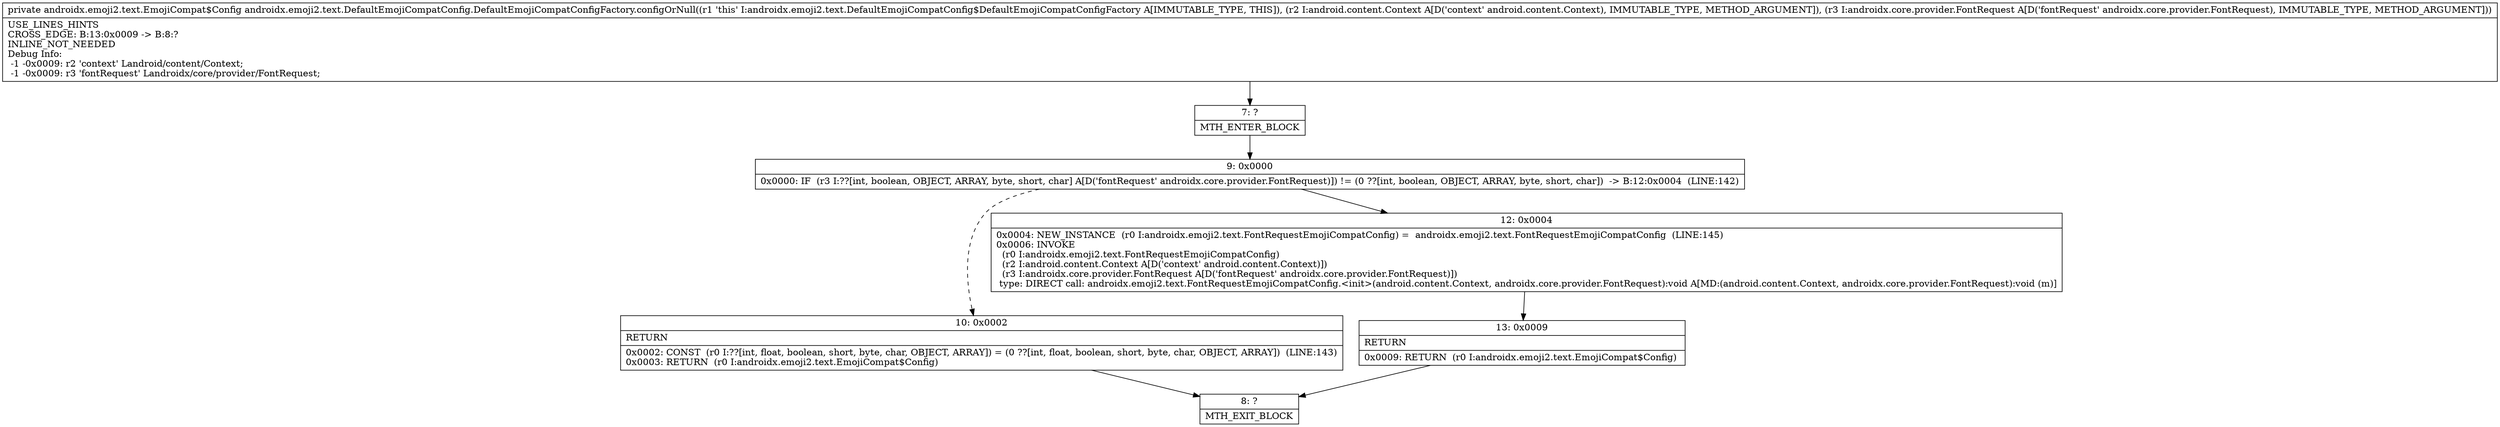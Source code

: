 digraph "CFG forandroidx.emoji2.text.DefaultEmojiCompatConfig.DefaultEmojiCompatConfigFactory.configOrNull(Landroid\/content\/Context;Landroidx\/core\/provider\/FontRequest;)Landroidx\/emoji2\/text\/EmojiCompat$Config;" {
Node_7 [shape=record,label="{7\:\ ?|MTH_ENTER_BLOCK\l}"];
Node_9 [shape=record,label="{9\:\ 0x0000|0x0000: IF  (r3 I:??[int, boolean, OBJECT, ARRAY, byte, short, char] A[D('fontRequest' androidx.core.provider.FontRequest)]) != (0 ??[int, boolean, OBJECT, ARRAY, byte, short, char])  \-\> B:12:0x0004  (LINE:142)\l}"];
Node_10 [shape=record,label="{10\:\ 0x0002|RETURN\l|0x0002: CONST  (r0 I:??[int, float, boolean, short, byte, char, OBJECT, ARRAY]) = (0 ??[int, float, boolean, short, byte, char, OBJECT, ARRAY])  (LINE:143)\l0x0003: RETURN  (r0 I:androidx.emoji2.text.EmojiCompat$Config) \l}"];
Node_8 [shape=record,label="{8\:\ ?|MTH_EXIT_BLOCK\l}"];
Node_12 [shape=record,label="{12\:\ 0x0004|0x0004: NEW_INSTANCE  (r0 I:androidx.emoji2.text.FontRequestEmojiCompatConfig) =  androidx.emoji2.text.FontRequestEmojiCompatConfig  (LINE:145)\l0x0006: INVOKE  \l  (r0 I:androidx.emoji2.text.FontRequestEmojiCompatConfig)\l  (r2 I:android.content.Context A[D('context' android.content.Context)])\l  (r3 I:androidx.core.provider.FontRequest A[D('fontRequest' androidx.core.provider.FontRequest)])\l type: DIRECT call: androidx.emoji2.text.FontRequestEmojiCompatConfig.\<init\>(android.content.Context, androidx.core.provider.FontRequest):void A[MD:(android.content.Context, androidx.core.provider.FontRequest):void (m)]\l}"];
Node_13 [shape=record,label="{13\:\ 0x0009|RETURN\l|0x0009: RETURN  (r0 I:androidx.emoji2.text.EmojiCompat$Config) \l}"];
MethodNode[shape=record,label="{private androidx.emoji2.text.EmojiCompat$Config androidx.emoji2.text.DefaultEmojiCompatConfig.DefaultEmojiCompatConfigFactory.configOrNull((r1 'this' I:androidx.emoji2.text.DefaultEmojiCompatConfig$DefaultEmojiCompatConfigFactory A[IMMUTABLE_TYPE, THIS]), (r2 I:android.content.Context A[D('context' android.content.Context), IMMUTABLE_TYPE, METHOD_ARGUMENT]), (r3 I:androidx.core.provider.FontRequest A[D('fontRequest' androidx.core.provider.FontRequest), IMMUTABLE_TYPE, METHOD_ARGUMENT]))  | USE_LINES_HINTS\lCROSS_EDGE: B:13:0x0009 \-\> B:8:?\lINLINE_NOT_NEEDED\lDebug Info:\l  \-1 \-0x0009: r2 'context' Landroid\/content\/Context;\l  \-1 \-0x0009: r3 'fontRequest' Landroidx\/core\/provider\/FontRequest;\l}"];
MethodNode -> Node_7;Node_7 -> Node_9;
Node_9 -> Node_10[style=dashed];
Node_9 -> Node_12;
Node_10 -> Node_8;
Node_12 -> Node_13;
Node_13 -> Node_8;
}


